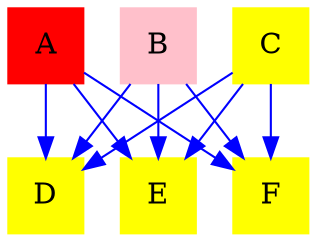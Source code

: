 digraph G {
	node [ shape=square, style=filled, color=yellow]
	edge [ style=solid, color=blue]
	A [color=red]
	B [color = pink]
	{A, B, C} -> {D, E, F}
}